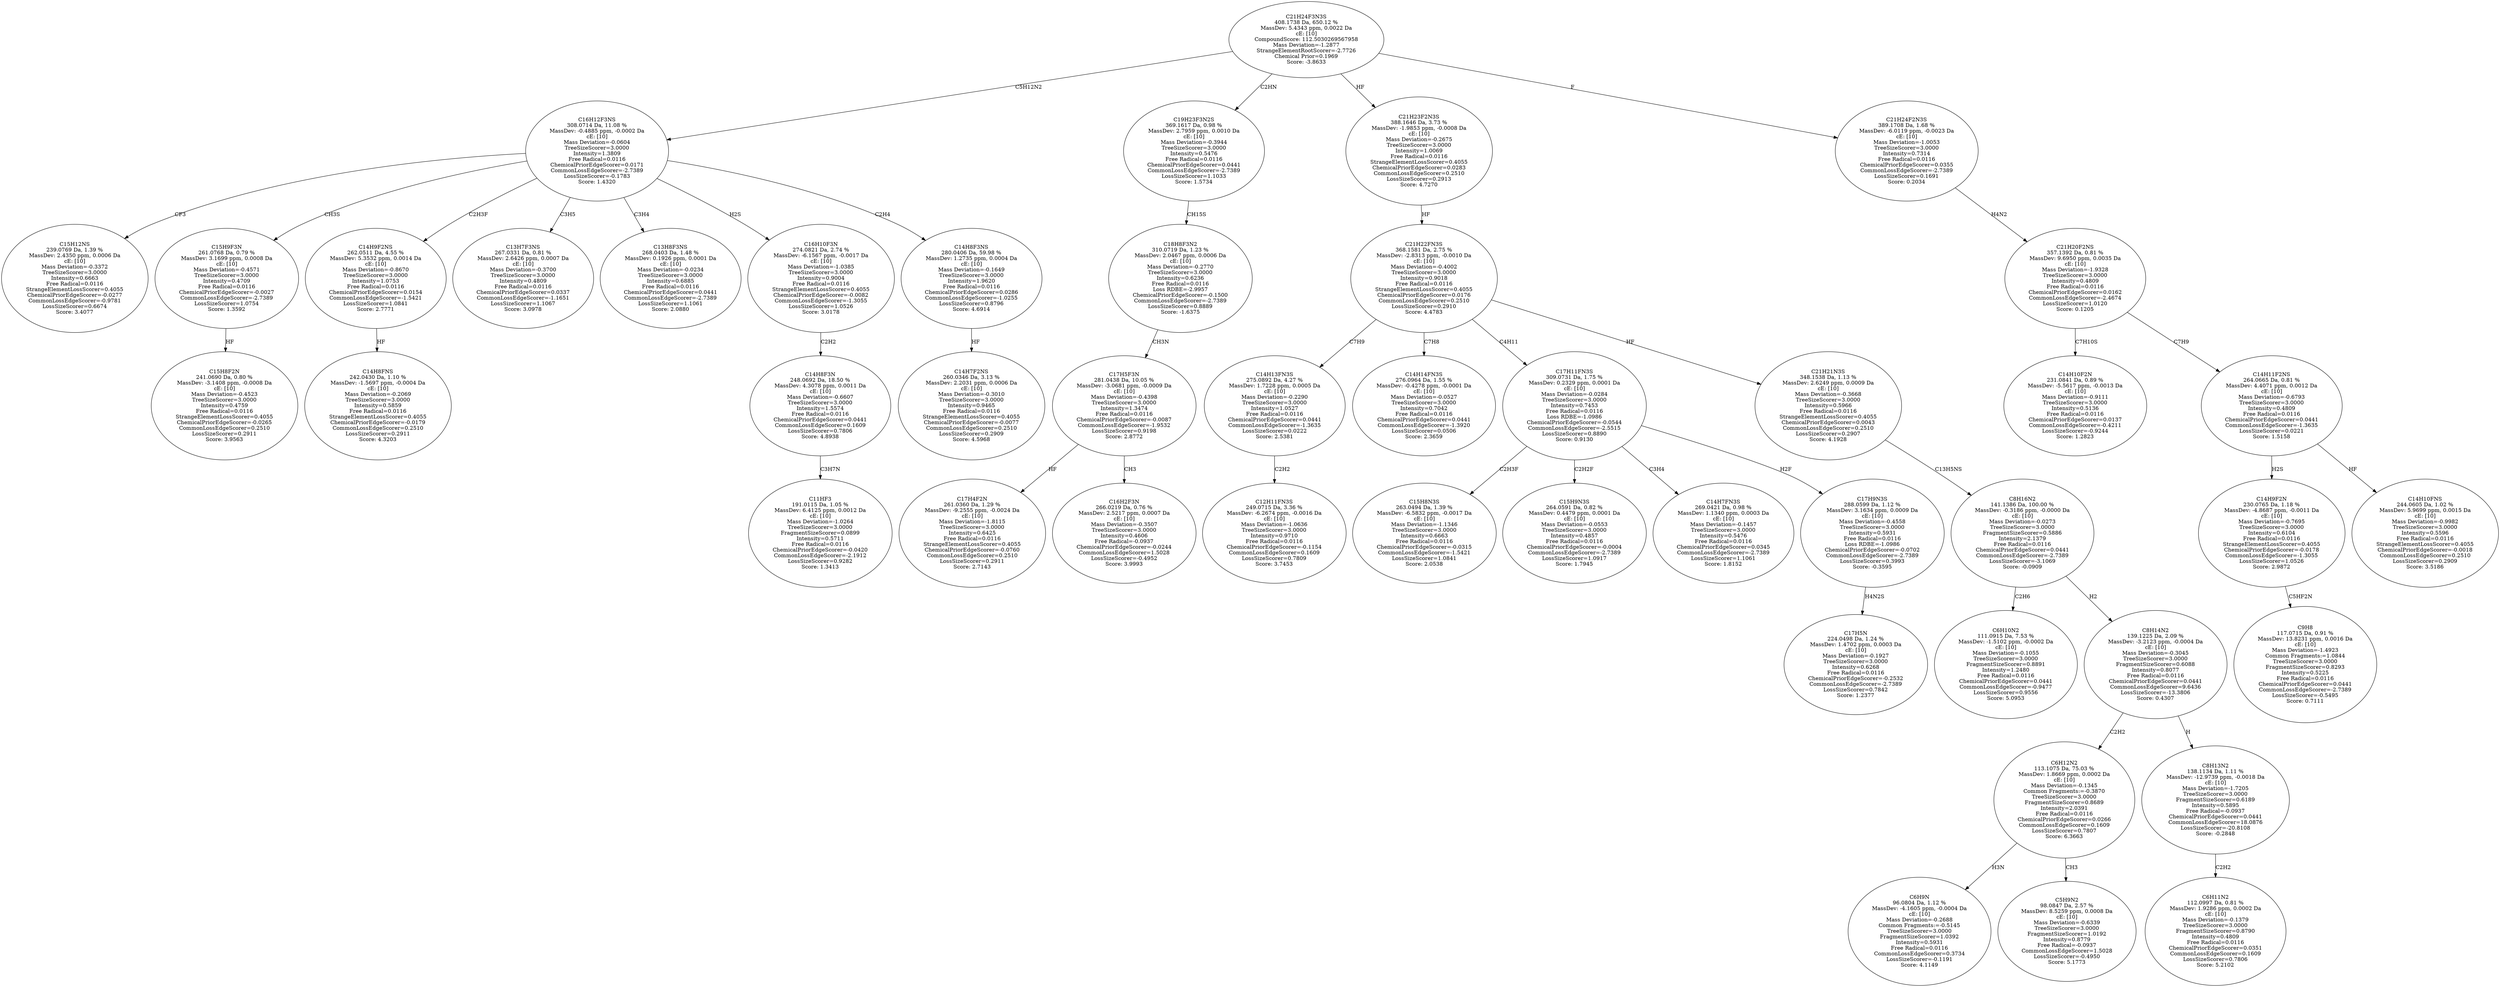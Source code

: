 strict digraph {
v1 [label="C15H12NS\n239.0769 Da, 1.39 %\nMassDev: 2.4350 ppm, 0.0006 Da\ncE: [10]\nMass Deviation=-0.3372\nTreeSizeScorer=3.0000\nIntensity=0.6663\nFree Radical=0.0116\nStrangeElementLossScorer=0.4055\nChemicalPriorEdgeScorer=-0.0277\nCommonLossEdgeScorer=-0.9781\nLossSizeScorer=0.6674\nScore: 3.4077"];
v2 [label="C15H8F2N\n241.0690 Da, 0.80 %\nMassDev: -3.1408 ppm, -0.0008 Da\ncE: [10]\nMass Deviation=-0.4523\nTreeSizeScorer=3.0000\nIntensity=0.4759\nFree Radical=0.0116\nStrangeElementLossScorer=0.4055\nChemicalPriorEdgeScorer=-0.0265\nCommonLossEdgeScorer=0.2510\nLossSizeScorer=0.2911\nScore: 3.9563"];
v3 [label="C15H9F3N\n261.0768 Da, 0.79 %\nMassDev: 3.1699 ppm, 0.0008 Da\ncE: [10]\nMass Deviation=-0.4571\nTreeSizeScorer=3.0000\nIntensity=0.4709\nFree Radical=0.0116\nChemicalPriorEdgeScorer=-0.0027\nCommonLossEdgeScorer=-2.7389\nLossSizeScorer=1.0754\nScore: 1.3592"];
v4 [label="C14H8FNS\n242.0430 Da, 1.10 %\nMassDev: -1.5697 ppm, -0.0004 Da\ncE: [10]\nMass Deviation=-0.2069\nTreeSizeScorer=3.0000\nIntensity=0.5859\nFree Radical=0.0116\nStrangeElementLossScorer=0.4055\nChemicalPriorEdgeScorer=-0.0179\nCommonLossEdgeScorer=0.2510\nLossSizeScorer=0.2911\nScore: 4.3203"];
v5 [label="C14H9F2NS\n262.0511 Da, 4.55 %\nMassDev: 5.3532 ppm, 0.0014 Da\ncE: [10]\nMass Deviation=-0.8670\nTreeSizeScorer=3.0000\nIntensity=1.0753\nFree Radical=0.0116\nChemicalPriorEdgeScorer=0.0154\nCommonLossEdgeScorer=-1.5421\nLossSizeScorer=1.0841\nScore: 2.7771"];
v6 [label="C13H7F3NS\n267.0331 Da, 0.81 %\nMassDev: 2.6426 ppm, 0.0007 Da\ncE: [10]\nMass Deviation=-0.3700\nTreeSizeScorer=3.0000\nIntensity=0.4809\nFree Radical=0.0116\nChemicalPriorEdgeScorer=0.0337\nCommonLossEdgeScorer=-1.1651\nLossSizeScorer=1.1067\nScore: 3.0978"];
v7 [label="C13H8F3NS\n268.0403 Da, 1.48 %\nMassDev: 0.1926 ppm, 0.0001 Da\ncE: [10]\nMass Deviation=-0.0234\nTreeSizeScorer=3.0000\nIntensity=0.6885\nFree Radical=0.0116\nChemicalPriorEdgeScorer=0.0441\nCommonLossEdgeScorer=-2.7389\nLossSizeScorer=1.1061\nScore: 2.0880"];
v8 [label="C11HF3\n191.0115 Da, 1.05 %\nMassDev: 6.4125 ppm, 0.0012 Da\ncE: [10]\nMass Deviation=-1.0264\nTreeSizeScorer=3.0000\nFragmentSizeScorer=0.0899\nIntensity=0.5711\nFree Radical=0.0116\nChemicalPriorEdgeScorer=-0.0420\nCommonLossEdgeScorer=-2.1912\nLossSizeScorer=0.9282\nScore: 1.3413"];
v9 [label="C14H8F3N\n248.0692 Da, 18.50 %\nMassDev: 4.3078 ppm, 0.0011 Da\ncE: [10]\nMass Deviation=-0.6607\nTreeSizeScorer=3.0000\nIntensity=1.5574\nFree Radical=0.0116\nChemicalPriorEdgeScorer=0.0441\nCommonLossEdgeScorer=0.1609\nLossSizeScorer=0.7806\nScore: 4.8938"];
v10 [label="C16H10F3N\n274.0821 Da, 2.74 %\nMassDev: -6.1567 ppm, -0.0017 Da\ncE: [10]\nMass Deviation=-1.0385\nTreeSizeScorer=3.0000\nIntensity=0.9004\nFree Radical=0.0116\nStrangeElementLossScorer=0.4055\nChemicalPriorEdgeScorer=-0.0082\nCommonLossEdgeScorer=-1.3055\nLossSizeScorer=1.0526\nScore: 3.0178"];
v11 [label="C14H7F2NS\n260.0346 Da, 3.13 %\nMassDev: 2.2031 ppm, 0.0006 Da\ncE: [10]\nMass Deviation=-0.3010\nTreeSizeScorer=3.0000\nIntensity=0.9465\nFree Radical=0.0116\nStrangeElementLossScorer=0.4055\nChemicalPriorEdgeScorer=-0.0077\nCommonLossEdgeScorer=0.2510\nLossSizeScorer=0.2909\nScore: 4.5968"];
v12 [label="C14H8F3NS\n280.0406 Da, 59.98 %\nMassDev: 1.2735 ppm, 0.0004 Da\ncE: [10]\nMass Deviation=-0.1649\nTreeSizeScorer=3.0000\nIntensity=1.9620\nFree Radical=0.0116\nChemicalPriorEdgeScorer=0.0286\nCommonLossEdgeScorer=-1.0255\nLossSizeScorer=0.8796\nScore: 4.6914"];
v13 [label="C16H12F3NS\n308.0714 Da, 11.08 %\nMassDev: -0.4885 ppm, -0.0002 Da\ncE: [10]\nMass Deviation=-0.0604\nTreeSizeScorer=3.0000\nIntensity=1.3809\nFree Radical=0.0116\nChemicalPriorEdgeScorer=0.0171\nCommonLossEdgeScorer=-2.7389\nLossSizeScorer=-0.1783\nScore: 1.4320"];
v14 [label="C17H4F2N\n261.0360 Da, 1.29 %\nMassDev: -9.2555 ppm, -0.0024 Da\ncE: [10]\nMass Deviation=-1.8115\nTreeSizeScorer=3.0000\nIntensity=0.6425\nFree Radical=0.0116\nStrangeElementLossScorer=0.4055\nChemicalPriorEdgeScorer=-0.0760\nCommonLossEdgeScorer=0.2510\nLossSizeScorer=0.2911\nScore: 2.7143"];
v15 [label="C16H2F3N\n266.0219 Da, 0.76 %\nMassDev: 2.5217 ppm, 0.0007 Da\ncE: [10]\nMass Deviation=-0.3507\nTreeSizeScorer=3.0000\nIntensity=0.4606\nFree Radical=-0.0937\nChemicalPriorEdgeScorer=-0.0244\nCommonLossEdgeScorer=1.5028\nLossSizeScorer=-0.4952\nScore: 3.9993"];
v16 [label="C17H5F3N\n281.0438 Da, 10.05 %\nMassDev: -3.0681 ppm, -0.0009 Da\ncE: [10]\nMass Deviation=-0.4398\nTreeSizeScorer=3.0000\nIntensity=1.3474\nFree Radical=0.0116\nChemicalPriorEdgeScorer=-0.0087\nCommonLossEdgeScorer=-1.9532\nLossSizeScorer=0.9198\nScore: 2.8772"];
v17 [label="C18H8F3N2\n310.0719 Da, 1.23 %\nMassDev: 2.0467 ppm, 0.0006 Da\ncE: [10]\nMass Deviation=-0.2770\nTreeSizeScorer=3.0000\nIntensity=0.6236\nFree Radical=0.0116\nLoss RDBE=-2.9957\nChemicalPriorEdgeScorer=-0.1500\nCommonLossEdgeScorer=-2.7389\nLossSizeScorer=0.8889\nScore: -1.6375"];
v18 [label="C19H23F3N2S\n369.1617 Da, 0.98 %\nMassDev: 2.7959 ppm, 0.0010 Da\ncE: [10]\nMass Deviation=-0.3944\nTreeSizeScorer=3.0000\nIntensity=0.5476\nFree Radical=0.0116\nChemicalPriorEdgeScorer=0.0441\nCommonLossEdgeScorer=-2.7389\nLossSizeScorer=1.1033\nScore: 1.5734"];
v19 [label="C12H11FN3S\n249.0715 Da, 3.36 %\nMassDev: -6.2674 ppm, -0.0016 Da\ncE: [10]\nMass Deviation=-1.0636\nTreeSizeScorer=3.0000\nIntensity=0.9710\nFree Radical=0.0116\nChemicalPriorEdgeScorer=-0.1154\nCommonLossEdgeScorer=0.1609\nLossSizeScorer=0.7809\nScore: 3.7453"];
v20 [label="C14H13FN3S\n275.0892 Da, 4.27 %\nMassDev: 1.7228 ppm, 0.0005 Da\ncE: [10]\nMass Deviation=-0.2290\nTreeSizeScorer=3.0000\nIntensity=1.0527\nFree Radical=0.0116\nChemicalPriorEdgeScorer=0.0441\nCommonLossEdgeScorer=-1.3635\nLossSizeScorer=0.0222\nScore: 2.5381"];
v21 [label="C14H14FN3S\n276.0964 Da, 1.55 %\nMassDev: -0.4278 ppm, -0.0001 Da\ncE: [10]\nMass Deviation=-0.0527\nTreeSizeScorer=3.0000\nIntensity=0.7042\nFree Radical=0.0116\nChemicalPriorEdgeScorer=0.0441\nCommonLossEdgeScorer=-1.3920\nLossSizeScorer=0.0506\nScore: 2.3659"];
v22 [label="C15H8N3S\n263.0494 Da, 1.39 %\nMassDev: -6.5832 ppm, -0.0017 Da\ncE: [10]\nMass Deviation=-1.1346\nTreeSizeScorer=3.0000\nIntensity=0.6663\nFree Radical=0.0116\nChemicalPriorEdgeScorer=-0.0315\nCommonLossEdgeScorer=-1.5421\nLossSizeScorer=1.0841\nScore: 2.0538"];
v23 [label="C15H9N3S\n264.0591 Da, 0.82 %\nMassDev: 0.4479 ppm, 0.0001 Da\ncE: [10]\nMass Deviation=-0.0553\nTreeSizeScorer=3.0000\nIntensity=0.4857\nFree Radical=0.0116\nChemicalPriorEdgeScorer=-0.0004\nCommonLossEdgeScorer=-2.7389\nLossSizeScorer=1.0917\nScore: 1.7945"];
v24 [label="C14H7FN3S\n269.0421 Da, 0.98 %\nMassDev: 1.1340 ppm, 0.0003 Da\ncE: [10]\nMass Deviation=-0.1457\nTreeSizeScorer=3.0000\nIntensity=0.5476\nFree Radical=0.0116\nChemicalPriorEdgeScorer=0.0345\nCommonLossEdgeScorer=-2.7389\nLossSizeScorer=1.1061\nScore: 1.8152"];
v25 [label="C17H5N\n224.0498 Da, 1.24 %\nMassDev: 1.4702 ppm, 0.0003 Da\ncE: [10]\nMass Deviation=-0.1927\nTreeSizeScorer=3.0000\nIntensity=0.6268\nFree Radical=0.0116\nChemicalPriorEdgeScorer=-0.2532\nCommonLossEdgeScorer=-2.7389\nLossSizeScorer=0.7842\nScore: 1.2377"];
v26 [label="C17H9N3S\n288.0599 Da, 1.12 %\nMassDev: 3.1634 ppm, 0.0009 Da\ncE: [10]\nMass Deviation=-0.4558\nTreeSizeScorer=3.0000\nIntensity=0.5931\nFree Radical=0.0116\nLoss RDBE=-1.0986\nChemicalPriorEdgeScorer=-0.0702\nCommonLossEdgeScorer=-2.7389\nLossSizeScorer=0.3993\nScore: -0.3595"];
v27 [label="C17H11FN3S\n309.0731 Da, 1.75 %\nMassDev: 0.2329 ppm, 0.0001 Da\ncE: [10]\nMass Deviation=-0.0284\nTreeSizeScorer=3.0000\nIntensity=0.7453\nFree Radical=0.0116\nLoss RDBE=-1.0986\nChemicalPriorEdgeScorer=-0.0544\nCommonLossEdgeScorer=-2.5515\nLossSizeScorer=0.8890\nScore: 0.9130"];
v28 [label="C6H10N2\n111.0915 Da, 7.53 %\nMassDev: -1.5102 ppm, -0.0002 Da\ncE: [10]\nMass Deviation=-0.1055\nTreeSizeScorer=3.0000\nFragmentSizeScorer=0.8891\nIntensity=1.2480\nFree Radical=0.0116\nChemicalPriorEdgeScorer=0.0441\nCommonLossEdgeScorer=-0.9477\nLossSizeScorer=0.9556\nScore: 5.0953"];
v29 [label="C6H9N\n96.0804 Da, 1.12 %\nMassDev: -4.1605 ppm, -0.0004 Da\ncE: [10]\nMass Deviation=-0.2688\nCommon Fragments:=-0.5145\nTreeSizeScorer=3.0000\nFragmentSizeScorer=1.0392\nIntensity=0.5931\nFree Radical=0.0116\nCommonLossEdgeScorer=0.3734\nLossSizeScorer=-0.1191\nScore: 4.1149"];
v30 [label="C5H9N2\n98.0847 Da, 2.57 %\nMassDev: 8.5259 ppm, 0.0008 Da\ncE: [10]\nMass Deviation=-0.6339\nTreeSizeScorer=3.0000\nFragmentSizeScorer=1.0192\nIntensity=0.8779\nFree Radical=-0.0937\nCommonLossEdgeScorer=1.5028\nLossSizeScorer=-0.4950\nScore: 5.1773"];
v31 [label="C6H12N2\n113.1075 Da, 75.03 %\nMassDev: 1.8669 ppm, 0.0002 Da\ncE: [10]\nMass Deviation=-0.1345\nCommon Fragments:=-0.3870\nTreeSizeScorer=3.0000\nFragmentSizeScorer=0.8689\nIntensity=2.0391\nFree Radical=0.0116\nChemicalPriorEdgeScorer=0.0266\nCommonLossEdgeScorer=0.1609\nLossSizeScorer=0.7807\nScore: 6.3663"];
v32 [label="C6H11N2\n112.0997 Da, 0.81 %\nMassDev: 1.9286 ppm, 0.0002 Da\ncE: [10]\nMass Deviation=-0.1379\nTreeSizeScorer=3.0000\nFragmentSizeScorer=0.8790\nIntensity=0.4809\nFree Radical=0.0116\nChemicalPriorEdgeScorer=0.0351\nCommonLossEdgeScorer=0.1609\nLossSizeScorer=0.7806\nScore: 5.2102"];
v33 [label="C8H13N2\n138.1134 Da, 1.11 %\nMassDev: -12.9739 ppm, -0.0018 Da\ncE: [10]\nMass Deviation=-1.7205\nTreeSizeScorer=3.0000\nFragmentSizeScorer=0.6189\nIntensity=0.5895\nFree Radical=-0.0937\nChemicalPriorEdgeScorer=0.0441\nCommonLossEdgeScorer=18.0876\nLossSizeScorer=-20.8108\nScore: -0.2848"];
v34 [label="C8H14N2\n139.1225 Da, 2.09 %\nMassDev: -3.2123 ppm, -0.0004 Da\ncE: [10]\nMass Deviation=-0.3045\nTreeSizeScorer=3.0000\nFragmentSizeScorer=0.6088\nIntensity=0.8077\nFree Radical=0.0116\nChemicalPriorEdgeScorer=0.0441\nCommonLossEdgeScorer=9.6436\nLossSizeScorer=-13.3806\nScore: 0.4307"];
v35 [label="C8H16N2\n141.1386 Da, 100.00 %\nMassDev: -0.3186 ppm, -0.0000 Da\ncE: [10]\nMass Deviation=-0.0273\nTreeSizeScorer=3.0000\nFragmentSizeScorer=0.5886\nIntensity=2.1379\nFree Radical=0.0116\nChemicalPriorEdgeScorer=0.0441\nCommonLossEdgeScorer=-2.7389\nLossSizeScorer=-3.1069\nScore: -0.0909"];
v36 [label="C21H21N3S\n348.1538 Da, 1.13 %\nMassDev: 2.6249 ppm, 0.0009 Da\ncE: [10]\nMass Deviation=-0.3668\nTreeSizeScorer=3.0000\nIntensity=0.5966\nFree Radical=0.0116\nStrangeElementLossScorer=0.4055\nChemicalPriorEdgeScorer=0.0043\nCommonLossEdgeScorer=0.2510\nLossSizeScorer=0.2907\nScore: 4.1928"];
v37 [label="C21H22FN3S\n368.1581 Da, 2.75 %\nMassDev: -2.8313 ppm, -0.0010 Da\ncE: [10]\nMass Deviation=-0.4002\nTreeSizeScorer=3.0000\nIntensity=0.9018\nFree Radical=0.0116\nStrangeElementLossScorer=0.4055\nChemicalPriorEdgeScorer=0.0176\nCommonLossEdgeScorer=0.2510\nLossSizeScorer=0.2910\nScore: 4.4783"];
v38 [label="C21H23F2N3S\n388.1646 Da, 3.73 %\nMassDev: -1.9853 ppm, -0.0008 Da\ncE: [10]\nMass Deviation=-0.2675\nTreeSizeScorer=3.0000\nIntensity=1.0069\nFree Radical=0.0116\nStrangeElementLossScorer=0.4055\nChemicalPriorEdgeScorer=0.0283\nCommonLossEdgeScorer=0.2510\nLossSizeScorer=0.2913\nScore: 4.7270"];
v39 [label="C14H10F2N\n231.0841 Da, 0.89 %\nMassDev: -5.5617 ppm, -0.0013 Da\ncE: [10]\nMass Deviation=-0.9111\nTreeSizeScorer=3.0000\nIntensity=0.5136\nFree Radical=0.0116\nChemicalPriorEdgeScorer=0.0137\nCommonLossEdgeScorer=-0.4211\nLossSizeScorer=-0.9244\nScore: 1.2823"];
v40 [label="C9H8\n117.0715 Da, 0.91 %\nMassDev: 13.8231 ppm, 0.0016 Da\ncE: [10]\nMass Deviation=-1.4923\nCommon Fragments:=1.0844\nTreeSizeScorer=3.0000\nFragmentSizeScorer=0.8293\nIntensity=0.5225\nFree Radical=0.0116\nChemicalPriorEdgeScorer=0.0441\nCommonLossEdgeScorer=-2.7389\nLossSizeScorer=-0.5495\nScore: 0.7111"];
v41 [label="C14H9F2N\n230.0765 Da, 1.18 %\nMassDev: -4.8687 ppm, -0.0011 Da\ncE: [10]\nMass Deviation=-0.7695\nTreeSizeScorer=3.0000\nIntensity=0.6104\nFree Radical=0.0116\nStrangeElementLossScorer=0.4055\nChemicalPriorEdgeScorer=-0.0178\nCommonLossEdgeScorer=-1.3055\nLossSizeScorer=1.0526\nScore: 2.9872"];
v42 [label="C14H10FNS\n244.0605 Da, 1.02 %\nMassDev: 5.9699 ppm, 0.0015 Da\ncE: [10]\nMass Deviation=-0.9982\nTreeSizeScorer=3.0000\nIntensity=0.5596\nFree Radical=0.0116\nStrangeElementLossScorer=0.4055\nChemicalPriorEdgeScorer=-0.0018\nCommonLossEdgeScorer=0.2510\nLossSizeScorer=0.2909\nScore: 3.5186"];
v43 [label="C14H11F2NS\n264.0665 Da, 0.81 %\nMassDev: 4.4071 ppm, 0.0012 Da\ncE: [10]\nMass Deviation=-0.6793\nTreeSizeScorer=3.0000\nIntensity=0.4809\nFree Radical=0.0116\nChemicalPriorEdgeScorer=0.0441\nCommonLossEdgeScorer=-1.3635\nLossSizeScorer=0.0221\nScore: 1.5158"];
v44 [label="C21H20F2NS\n357.1392 Da, 0.81 %\nMassDev: 9.6950 ppm, 0.0035 Da\ncE: [10]\nMass Deviation=-1.9328\nTreeSizeScorer=3.0000\nIntensity=0.4809\nFree Radical=0.0116\nChemicalPriorEdgeScorer=0.0162\nCommonLossEdgeScorer=-2.4674\nLossSizeScorer=1.0120\nScore: 0.1205"];
v45 [label="C21H24F2N3S\n389.1708 Da, 1.68 %\nMassDev: -6.0119 ppm, -0.0023 Da\ncE: [10]\nMass Deviation=-1.0053\nTreeSizeScorer=3.0000\nIntensity=0.7314\nFree Radical=0.0116\nChemicalPriorEdgeScorer=0.0355\nCommonLossEdgeScorer=-2.7389\nLossSizeScorer=0.1691\nScore: 0.2034"];
v46 [label="C21H24F3N3S\n408.1738 Da, 650.12 %\nMassDev: 5.4343 ppm, 0.0022 Da\ncE: [10]\nCompoundScore: 112.5030269567958\nMass Deviation=-1.2877\nStrangeElementRootScorer=-2.7726\nChemical Prior=0.1969\nScore: -3.8633"];
v13 -> v1 [label="CF3"];
v3 -> v2 [label="HF"];
v13 -> v3 [label="CH3S"];
v5 -> v4 [label="HF"];
v13 -> v5 [label="C2H3F"];
v13 -> v6 [label="C3H5"];
v13 -> v7 [label="C3H4"];
v9 -> v8 [label="C3H7N"];
v10 -> v9 [label="C2H2"];
v13 -> v10 [label="H2S"];
v12 -> v11 [label="HF"];
v13 -> v12 [label="C2H4"];
v46 -> v13 [label="C5H12N2"];
v16 -> v14 [label="HF"];
v16 -> v15 [label="CH3"];
v17 -> v16 [label="CH3N"];
v18 -> v17 [label="CH15S"];
v46 -> v18 [label="C2HN"];
v20 -> v19 [label="C2H2"];
v37 -> v20 [label="C7H9"];
v37 -> v21 [label="C7H8"];
v27 -> v22 [label="C2H3F"];
v27 -> v23 [label="C2H2F"];
v27 -> v24 [label="C3H4"];
v26 -> v25 [label="H4N2S"];
v27 -> v26 [label="H2F"];
v37 -> v27 [label="C4H11"];
v35 -> v28 [label="C2H6"];
v31 -> v29 [label="H3N"];
v31 -> v30 [label="CH3"];
v34 -> v31 [label="C2H2"];
v33 -> v32 [label="C2H2"];
v34 -> v33 [label="H"];
v35 -> v34 [label="H2"];
v36 -> v35 [label="C13H5NS"];
v37 -> v36 [label="HF"];
v38 -> v37 [label="HF"];
v46 -> v38 [label="HF"];
v44 -> v39 [label="C7H10S"];
v41 -> v40 [label="C5HF2N"];
v43 -> v41 [label="H2S"];
v43 -> v42 [label="HF"];
v44 -> v43 [label="C7H9"];
v45 -> v44 [label="H4N2"];
v46 -> v45 [label="F"];
}